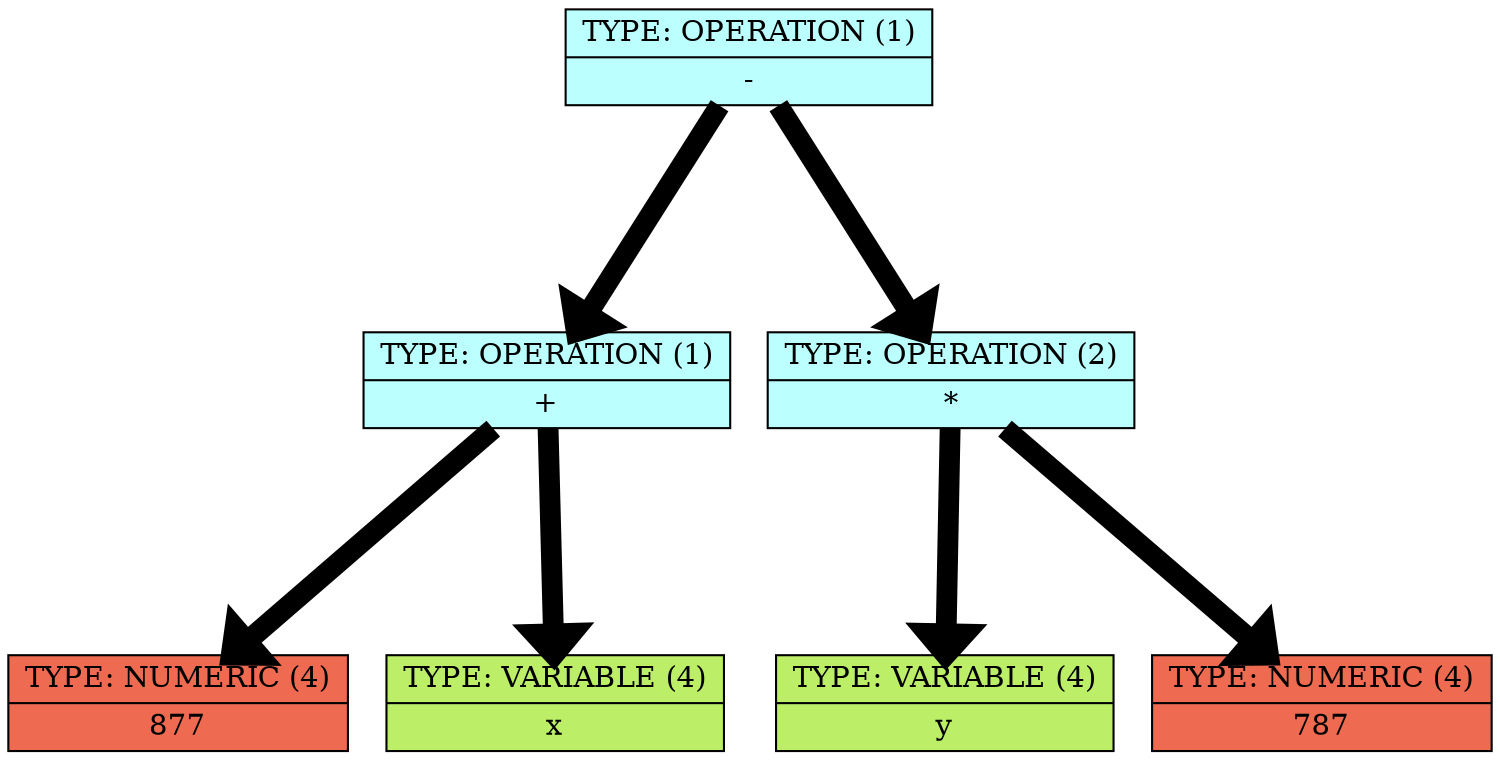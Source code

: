 digraph structs {    
rankdir = TB;        
graph [dpi = 200];   
ranksep = 1.5;       
edge[penwidth = 10]; 
cell0 [style = filled, color = black, shape=record, 
fillcolor = paleturquoise1, label = " { <ptr> TYPE: OPERATION (1) | -} " ];                         
cell1 [style = filled, color = black, shape=record, 
fillcolor = paleturquoise1, label = " { <ptr> TYPE: OPERATION (1) | +} " ];                         
cell2 [style = filled, color = black, shape=record, 
fillcolor = coral2, label = " { <ptr> TYPE: NUMERIC (4) | 877} " ];                         
cell3 [style = filled, color = black, shape=record, 
fillcolor = darkolivegreen2, label = " { <ptr> TYPE: VARIABLE (4) | x} " ];                         
cell4 [style = filled, color = black, shape=record, 
fillcolor = paleturquoise1, label = " { <ptr> TYPE: OPERATION (2) | *} " ];                         
cell5 [style = filled, color = black, shape=record, 
fillcolor = darkolivegreen2, label = " { <ptr> TYPE: VARIABLE (4) | y} " ];                         
cell6 [style = filled, color = black, shape=record, 
fillcolor = coral2, label = " { <ptr> TYPE: NUMERIC (4) | 787} " ];                         
cell0 -> cell1;
cell1 -> cell2;
cell1 -> cell3;
cell0 -> cell4;
cell4 -> cell5;
cell4 -> cell6;
}
